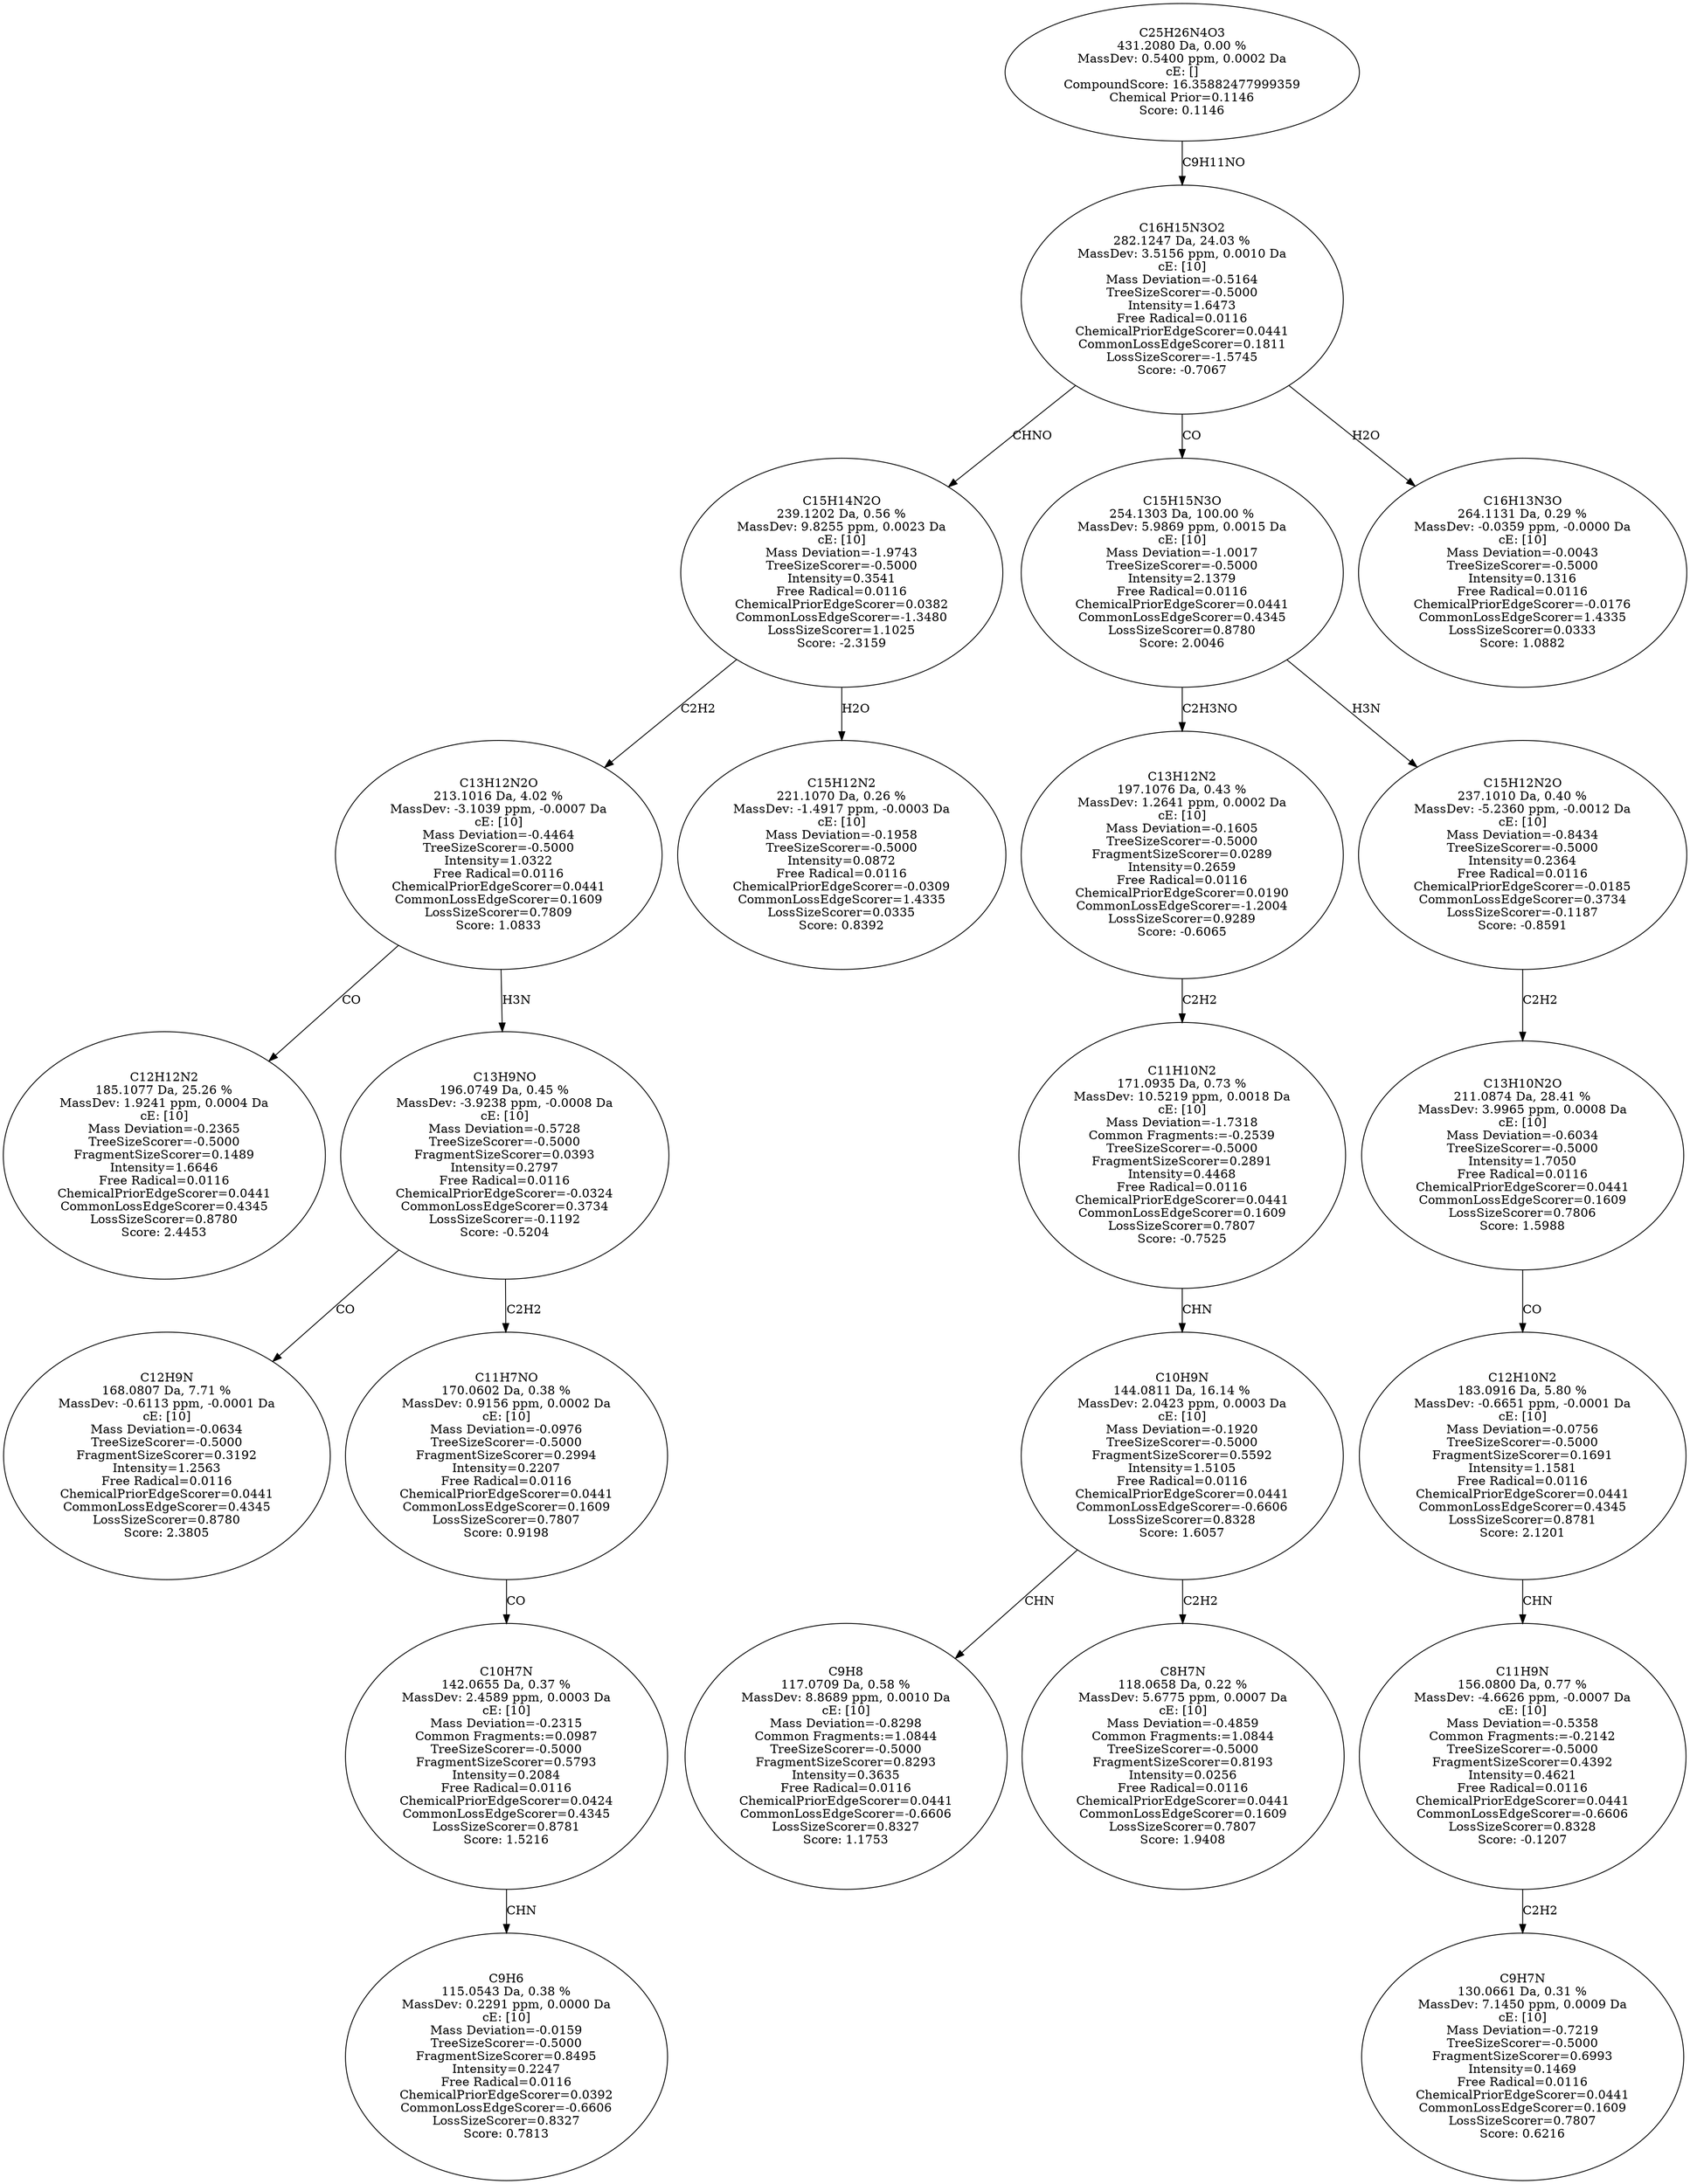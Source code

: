 strict digraph {
v1 [label="C12H12N2\n185.1077 Da, 25.26 %\nMassDev: 1.9241 ppm, 0.0004 Da\ncE: [10]\nMass Deviation=-0.2365\nTreeSizeScorer=-0.5000\nFragmentSizeScorer=0.1489\nIntensity=1.6646\nFree Radical=0.0116\nChemicalPriorEdgeScorer=0.0441\nCommonLossEdgeScorer=0.4345\nLossSizeScorer=0.8780\nScore: 2.4453"];
v2 [label="C12H9N\n168.0807 Da, 7.71 %\nMassDev: -0.6113 ppm, -0.0001 Da\ncE: [10]\nMass Deviation=-0.0634\nTreeSizeScorer=-0.5000\nFragmentSizeScorer=0.3192\nIntensity=1.2563\nFree Radical=0.0116\nChemicalPriorEdgeScorer=0.0441\nCommonLossEdgeScorer=0.4345\nLossSizeScorer=0.8780\nScore: 2.3805"];
v3 [label="C9H6\n115.0543 Da, 0.38 %\nMassDev: 0.2291 ppm, 0.0000 Da\ncE: [10]\nMass Deviation=-0.0159\nTreeSizeScorer=-0.5000\nFragmentSizeScorer=0.8495\nIntensity=0.2247\nFree Radical=0.0116\nChemicalPriorEdgeScorer=0.0392\nCommonLossEdgeScorer=-0.6606\nLossSizeScorer=0.8327\nScore: 0.7813"];
v4 [label="C10H7N\n142.0655 Da, 0.37 %\nMassDev: 2.4589 ppm, 0.0003 Da\ncE: [10]\nMass Deviation=-0.2315\nCommon Fragments:=0.0987\nTreeSizeScorer=-0.5000\nFragmentSizeScorer=0.5793\nIntensity=0.2084\nFree Radical=0.0116\nChemicalPriorEdgeScorer=0.0424\nCommonLossEdgeScorer=0.4345\nLossSizeScorer=0.8781\nScore: 1.5216"];
v5 [label="C11H7NO\n170.0602 Da, 0.38 %\nMassDev: 0.9156 ppm, 0.0002 Da\ncE: [10]\nMass Deviation=-0.0976\nTreeSizeScorer=-0.5000\nFragmentSizeScorer=0.2994\nIntensity=0.2207\nFree Radical=0.0116\nChemicalPriorEdgeScorer=0.0441\nCommonLossEdgeScorer=0.1609\nLossSizeScorer=0.7807\nScore: 0.9198"];
v6 [label="C13H9NO\n196.0749 Da, 0.45 %\nMassDev: -3.9238 ppm, -0.0008 Da\ncE: [10]\nMass Deviation=-0.5728\nTreeSizeScorer=-0.5000\nFragmentSizeScorer=0.0393\nIntensity=0.2797\nFree Radical=0.0116\nChemicalPriorEdgeScorer=-0.0324\nCommonLossEdgeScorer=0.3734\nLossSizeScorer=-0.1192\nScore: -0.5204"];
v7 [label="C13H12N2O\n213.1016 Da, 4.02 %\nMassDev: -3.1039 ppm, -0.0007 Da\ncE: [10]\nMass Deviation=-0.4464\nTreeSizeScorer=-0.5000\nIntensity=1.0322\nFree Radical=0.0116\nChemicalPriorEdgeScorer=0.0441\nCommonLossEdgeScorer=0.1609\nLossSizeScorer=0.7809\nScore: 1.0833"];
v8 [label="C15H12N2\n221.1070 Da, 0.26 %\nMassDev: -1.4917 ppm, -0.0003 Da\ncE: [10]\nMass Deviation=-0.1958\nTreeSizeScorer=-0.5000\nIntensity=0.0872\nFree Radical=0.0116\nChemicalPriorEdgeScorer=-0.0309\nCommonLossEdgeScorer=1.4335\nLossSizeScorer=0.0335\nScore: 0.8392"];
v9 [label="C15H14N2O\n239.1202 Da, 0.56 %\nMassDev: 9.8255 ppm, 0.0023 Da\ncE: [10]\nMass Deviation=-1.9743\nTreeSizeScorer=-0.5000\nIntensity=0.3541\nFree Radical=0.0116\nChemicalPriorEdgeScorer=0.0382\nCommonLossEdgeScorer=-1.3480\nLossSizeScorer=1.1025\nScore: -2.3159"];
v10 [label="C9H8\n117.0709 Da, 0.58 %\nMassDev: 8.8689 ppm, 0.0010 Da\ncE: [10]\nMass Deviation=-0.8298\nCommon Fragments:=1.0844\nTreeSizeScorer=-0.5000\nFragmentSizeScorer=0.8293\nIntensity=0.3635\nFree Radical=0.0116\nChemicalPriorEdgeScorer=0.0441\nCommonLossEdgeScorer=-0.6606\nLossSizeScorer=0.8327\nScore: 1.1753"];
v11 [label="C8H7N\n118.0658 Da, 0.22 %\nMassDev: 5.6775 ppm, 0.0007 Da\ncE: [10]\nMass Deviation=-0.4859\nCommon Fragments:=1.0844\nTreeSizeScorer=-0.5000\nFragmentSizeScorer=0.8193\nIntensity=0.0256\nFree Radical=0.0116\nChemicalPriorEdgeScorer=0.0441\nCommonLossEdgeScorer=0.1609\nLossSizeScorer=0.7807\nScore: 1.9408"];
v12 [label="C10H9N\n144.0811 Da, 16.14 %\nMassDev: 2.0423 ppm, 0.0003 Da\ncE: [10]\nMass Deviation=-0.1920\nTreeSizeScorer=-0.5000\nFragmentSizeScorer=0.5592\nIntensity=1.5105\nFree Radical=0.0116\nChemicalPriorEdgeScorer=0.0441\nCommonLossEdgeScorer=-0.6606\nLossSizeScorer=0.8328\nScore: 1.6057"];
v13 [label="C11H10N2\n171.0935 Da, 0.73 %\nMassDev: 10.5219 ppm, 0.0018 Da\ncE: [10]\nMass Deviation=-1.7318\nCommon Fragments:=-0.2539\nTreeSizeScorer=-0.5000\nFragmentSizeScorer=0.2891\nIntensity=0.4468\nFree Radical=0.0116\nChemicalPriorEdgeScorer=0.0441\nCommonLossEdgeScorer=0.1609\nLossSizeScorer=0.7807\nScore: -0.7525"];
v14 [label="C13H12N2\n197.1076 Da, 0.43 %\nMassDev: 1.2641 ppm, 0.0002 Da\ncE: [10]\nMass Deviation=-0.1605\nTreeSizeScorer=-0.5000\nFragmentSizeScorer=0.0289\nIntensity=0.2659\nFree Radical=0.0116\nChemicalPriorEdgeScorer=0.0190\nCommonLossEdgeScorer=-1.2004\nLossSizeScorer=0.9289\nScore: -0.6065"];
v15 [label="C9H7N\n130.0661 Da, 0.31 %\nMassDev: 7.1450 ppm, 0.0009 Da\ncE: [10]\nMass Deviation=-0.7219\nTreeSizeScorer=-0.5000\nFragmentSizeScorer=0.6993\nIntensity=0.1469\nFree Radical=0.0116\nChemicalPriorEdgeScorer=0.0441\nCommonLossEdgeScorer=0.1609\nLossSizeScorer=0.7807\nScore: 0.6216"];
v16 [label="C11H9N\n156.0800 Da, 0.77 %\nMassDev: -4.6626 ppm, -0.0007 Da\ncE: [10]\nMass Deviation=-0.5358\nCommon Fragments:=-0.2142\nTreeSizeScorer=-0.5000\nFragmentSizeScorer=0.4392\nIntensity=0.4621\nFree Radical=0.0116\nChemicalPriorEdgeScorer=0.0441\nCommonLossEdgeScorer=-0.6606\nLossSizeScorer=0.8328\nScore: -0.1207"];
v17 [label="C12H10N2\n183.0916 Da, 5.80 %\nMassDev: -0.6651 ppm, -0.0001 Da\ncE: [10]\nMass Deviation=-0.0756\nTreeSizeScorer=-0.5000\nFragmentSizeScorer=0.1691\nIntensity=1.1581\nFree Radical=0.0116\nChemicalPriorEdgeScorer=0.0441\nCommonLossEdgeScorer=0.4345\nLossSizeScorer=0.8781\nScore: 2.1201"];
v18 [label="C13H10N2O\n211.0874 Da, 28.41 %\nMassDev: 3.9965 ppm, 0.0008 Da\ncE: [10]\nMass Deviation=-0.6034\nTreeSizeScorer=-0.5000\nIntensity=1.7050\nFree Radical=0.0116\nChemicalPriorEdgeScorer=0.0441\nCommonLossEdgeScorer=0.1609\nLossSizeScorer=0.7806\nScore: 1.5988"];
v19 [label="C15H12N2O\n237.1010 Da, 0.40 %\nMassDev: -5.2360 ppm, -0.0012 Da\ncE: [10]\nMass Deviation=-0.8434\nTreeSizeScorer=-0.5000\nIntensity=0.2364\nFree Radical=0.0116\nChemicalPriorEdgeScorer=-0.0185\nCommonLossEdgeScorer=0.3734\nLossSizeScorer=-0.1187\nScore: -0.8591"];
v20 [label="C15H15N3O\n254.1303 Da, 100.00 %\nMassDev: 5.9869 ppm, 0.0015 Da\ncE: [10]\nMass Deviation=-1.0017\nTreeSizeScorer=-0.5000\nIntensity=2.1379\nFree Radical=0.0116\nChemicalPriorEdgeScorer=0.0441\nCommonLossEdgeScorer=0.4345\nLossSizeScorer=0.8780\nScore: 2.0046"];
v21 [label="C16H13N3O\n264.1131 Da, 0.29 %\nMassDev: -0.0359 ppm, -0.0000 Da\ncE: [10]\nMass Deviation=-0.0043\nTreeSizeScorer=-0.5000\nIntensity=0.1316\nFree Radical=0.0116\nChemicalPriorEdgeScorer=-0.0176\nCommonLossEdgeScorer=1.4335\nLossSizeScorer=0.0333\nScore: 1.0882"];
v22 [label="C16H15N3O2\n282.1247 Da, 24.03 %\nMassDev: 3.5156 ppm, 0.0010 Da\ncE: [10]\nMass Deviation=-0.5164\nTreeSizeScorer=-0.5000\nIntensity=1.6473\nFree Radical=0.0116\nChemicalPriorEdgeScorer=0.0441\nCommonLossEdgeScorer=0.1811\nLossSizeScorer=-1.5745\nScore: -0.7067"];
v23 [label="C25H26N4O3\n431.2080 Da, 0.00 %\nMassDev: 0.5400 ppm, 0.0002 Da\ncE: []\nCompoundScore: 16.35882477999359\nChemical Prior=0.1146\nScore: 0.1146"];
v7 -> v1 [label="CO"];
v6 -> v2 [label="CO"];
v4 -> v3 [label="CHN"];
v5 -> v4 [label="CO"];
v6 -> v5 [label="C2H2"];
v7 -> v6 [label="H3N"];
v9 -> v7 [label="C2H2"];
v9 -> v8 [label="H2O"];
v22 -> v9 [label="CHNO"];
v12 -> v10 [label="CHN"];
v12 -> v11 [label="C2H2"];
v13 -> v12 [label="CHN"];
v14 -> v13 [label="C2H2"];
v20 -> v14 [label="C2H3NO"];
v16 -> v15 [label="C2H2"];
v17 -> v16 [label="CHN"];
v18 -> v17 [label="CO"];
v19 -> v18 [label="C2H2"];
v20 -> v19 [label="H3N"];
v22 -> v20 [label="CO"];
v22 -> v21 [label="H2O"];
v23 -> v22 [label="C9H11NO"];
}